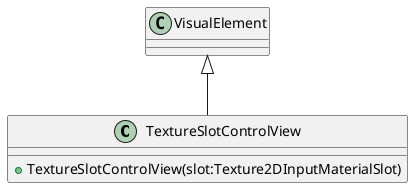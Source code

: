 @startuml
class TextureSlotControlView {
    + TextureSlotControlView(slot:Texture2DInputMaterialSlot)
}
VisualElement <|-- TextureSlotControlView
@enduml
